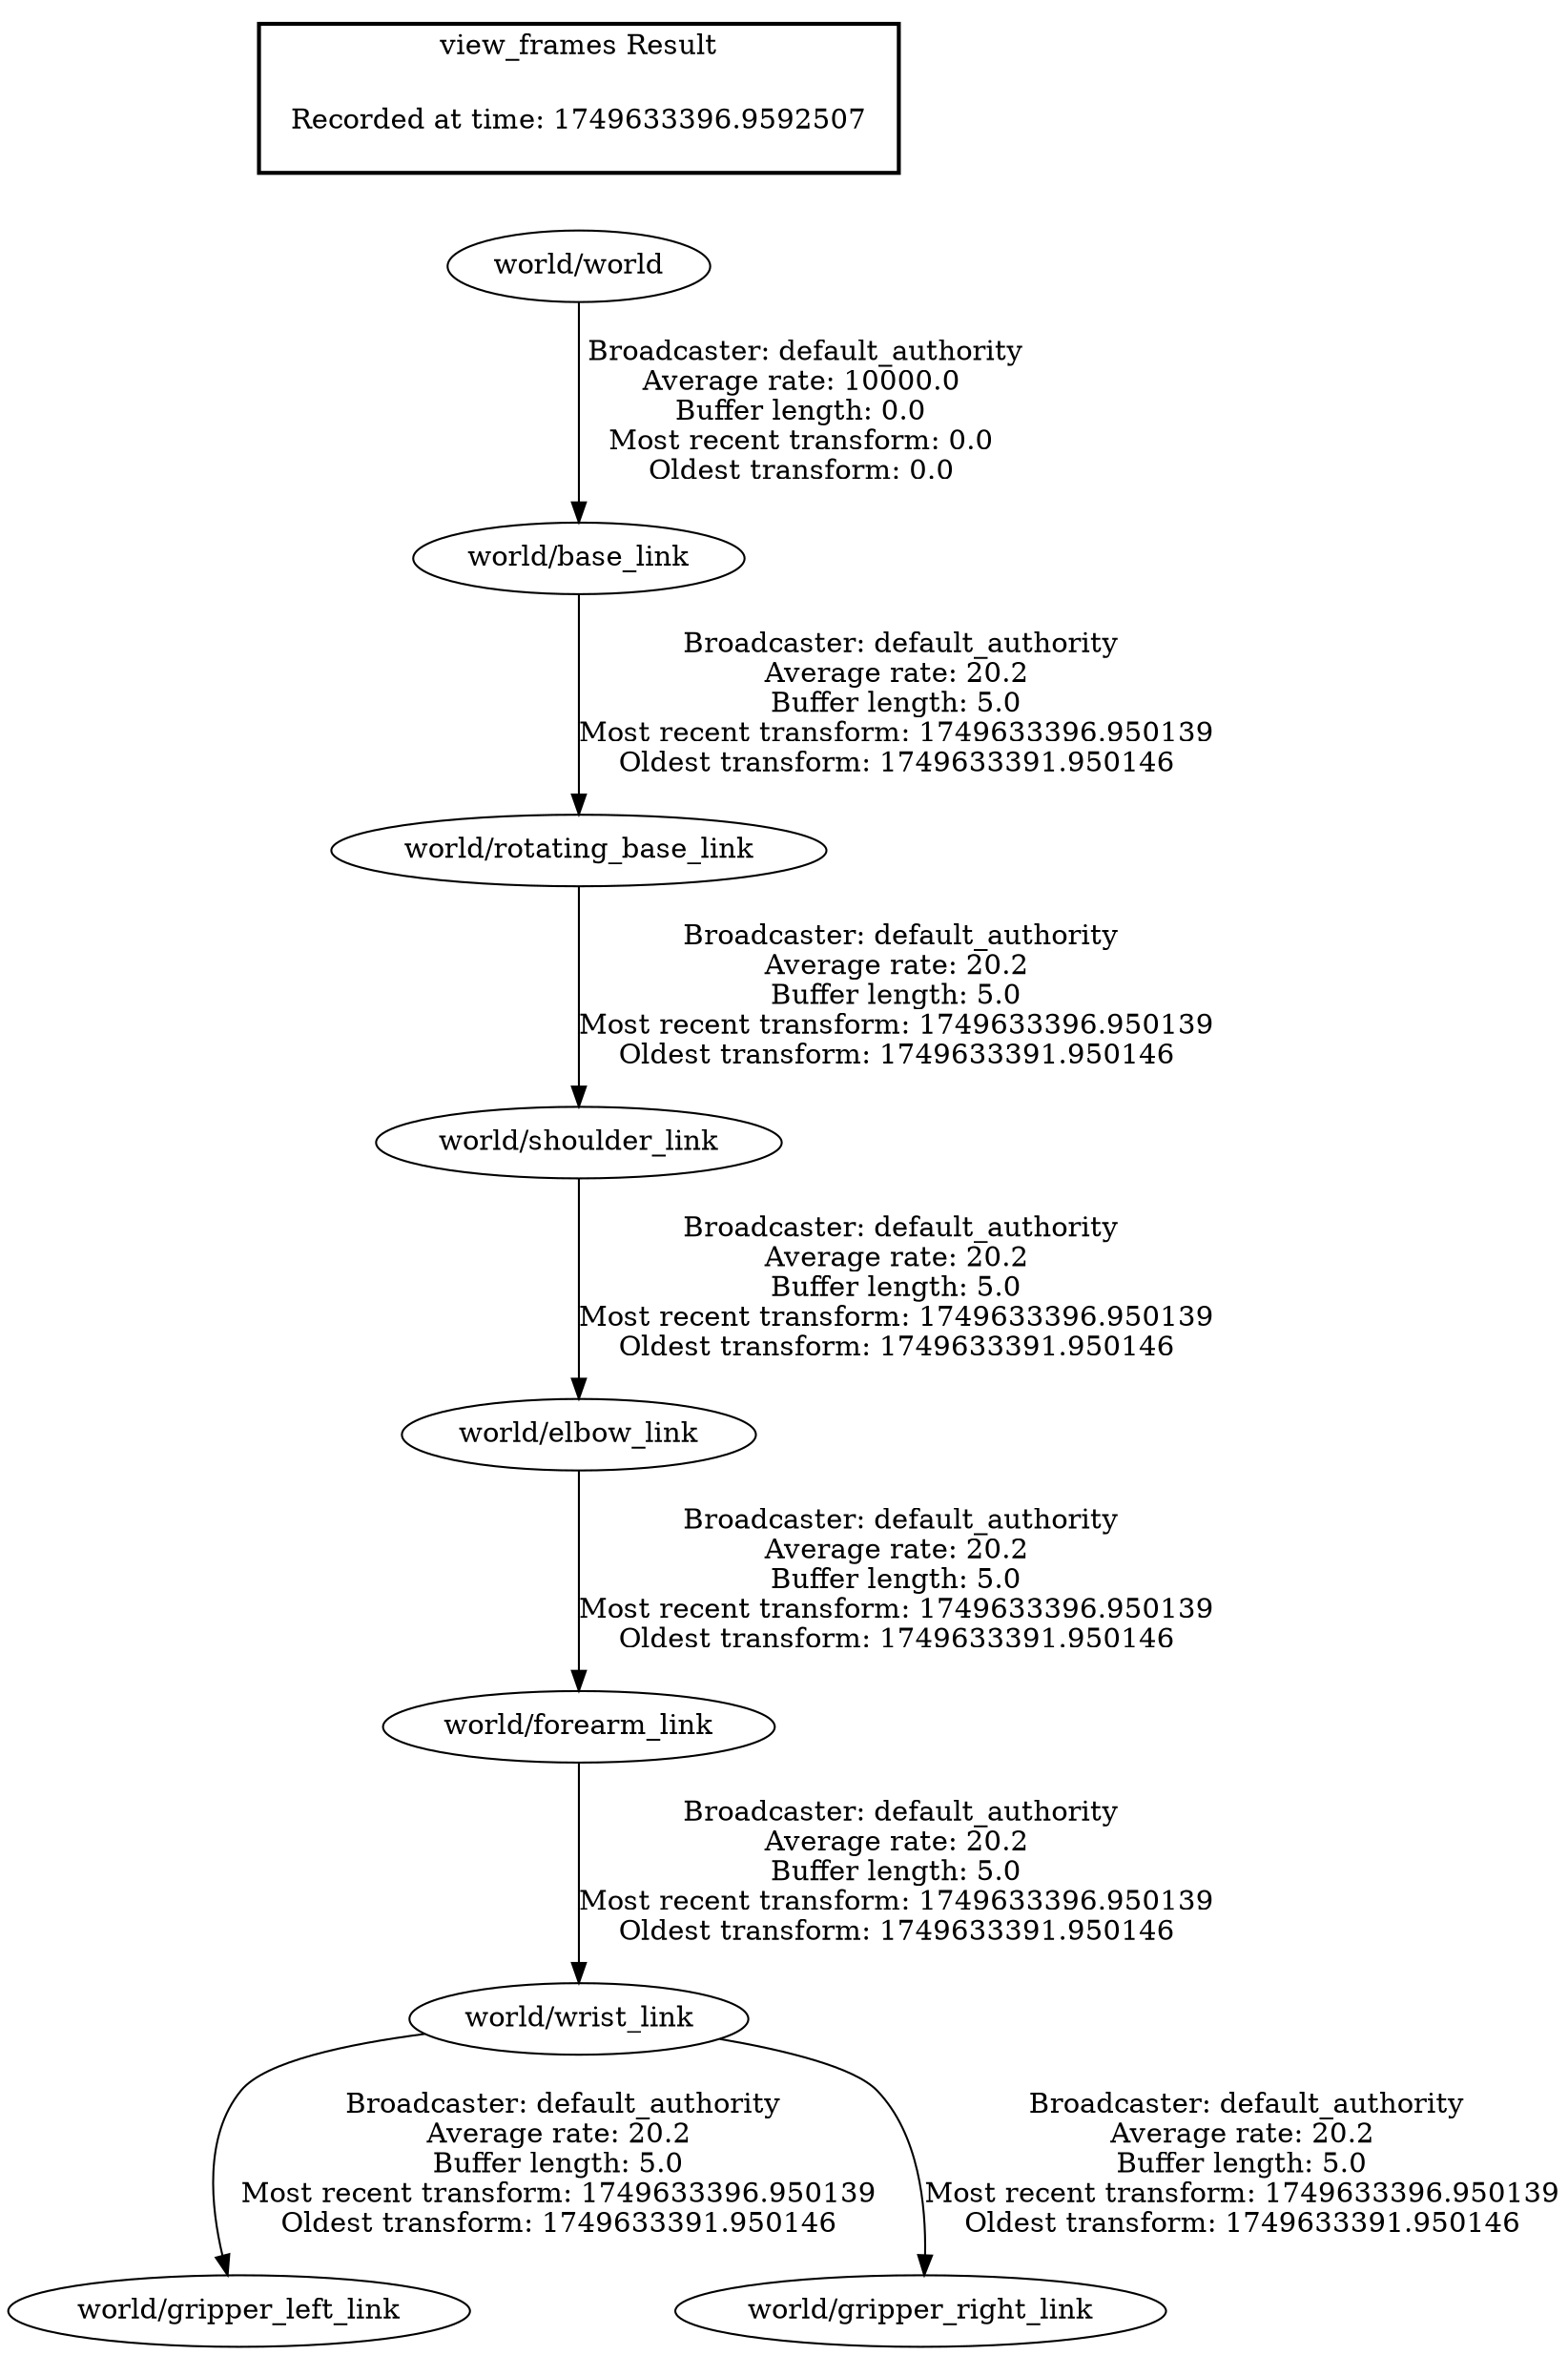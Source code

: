 digraph G {
"world/world" -> "world/base_link"[label=" Broadcaster: default_authority\nAverage rate: 10000.0\nBuffer length: 0.0\nMost recent transform: 0.0\nOldest transform: 0.0\n"];
"world/shoulder_link" -> "world/elbow_link"[label=" Broadcaster: default_authority\nAverage rate: 20.2\nBuffer length: 5.0\nMost recent transform: 1749633396.950139\nOldest transform: 1749633391.950146\n"];
"world/rotating_base_link" -> "world/shoulder_link"[label=" Broadcaster: default_authority\nAverage rate: 20.2\nBuffer length: 5.0\nMost recent transform: 1749633396.950139\nOldest transform: 1749633391.950146\n"];
"world/elbow_link" -> "world/forearm_link"[label=" Broadcaster: default_authority\nAverage rate: 20.2\nBuffer length: 5.0\nMost recent transform: 1749633396.950139\nOldest transform: 1749633391.950146\n"];
"world/wrist_link" -> "world/gripper_left_link"[label=" Broadcaster: default_authority\nAverage rate: 20.2\nBuffer length: 5.0\nMost recent transform: 1749633396.950139\nOldest transform: 1749633391.950146\n"];
"world/forearm_link" -> "world/wrist_link"[label=" Broadcaster: default_authority\nAverage rate: 20.2\nBuffer length: 5.0\nMost recent transform: 1749633396.950139\nOldest transform: 1749633391.950146\n"];
"world/wrist_link" -> "world/gripper_right_link"[label=" Broadcaster: default_authority\nAverage rate: 20.2\nBuffer length: 5.0\nMost recent transform: 1749633396.950139\nOldest transform: 1749633391.950146\n"];
"world/base_link" -> "world/rotating_base_link"[label=" Broadcaster: default_authority\nAverage rate: 20.2\nBuffer length: 5.0\nMost recent transform: 1749633396.950139\nOldest transform: 1749633391.950146\n"];
edge [style=invis];
 subgraph cluster_legend { style=bold; color=black; label ="view_frames Result";
"Recorded at time: 1749633396.9592507"[ shape=plaintext ] ;
}->"world/world";
}